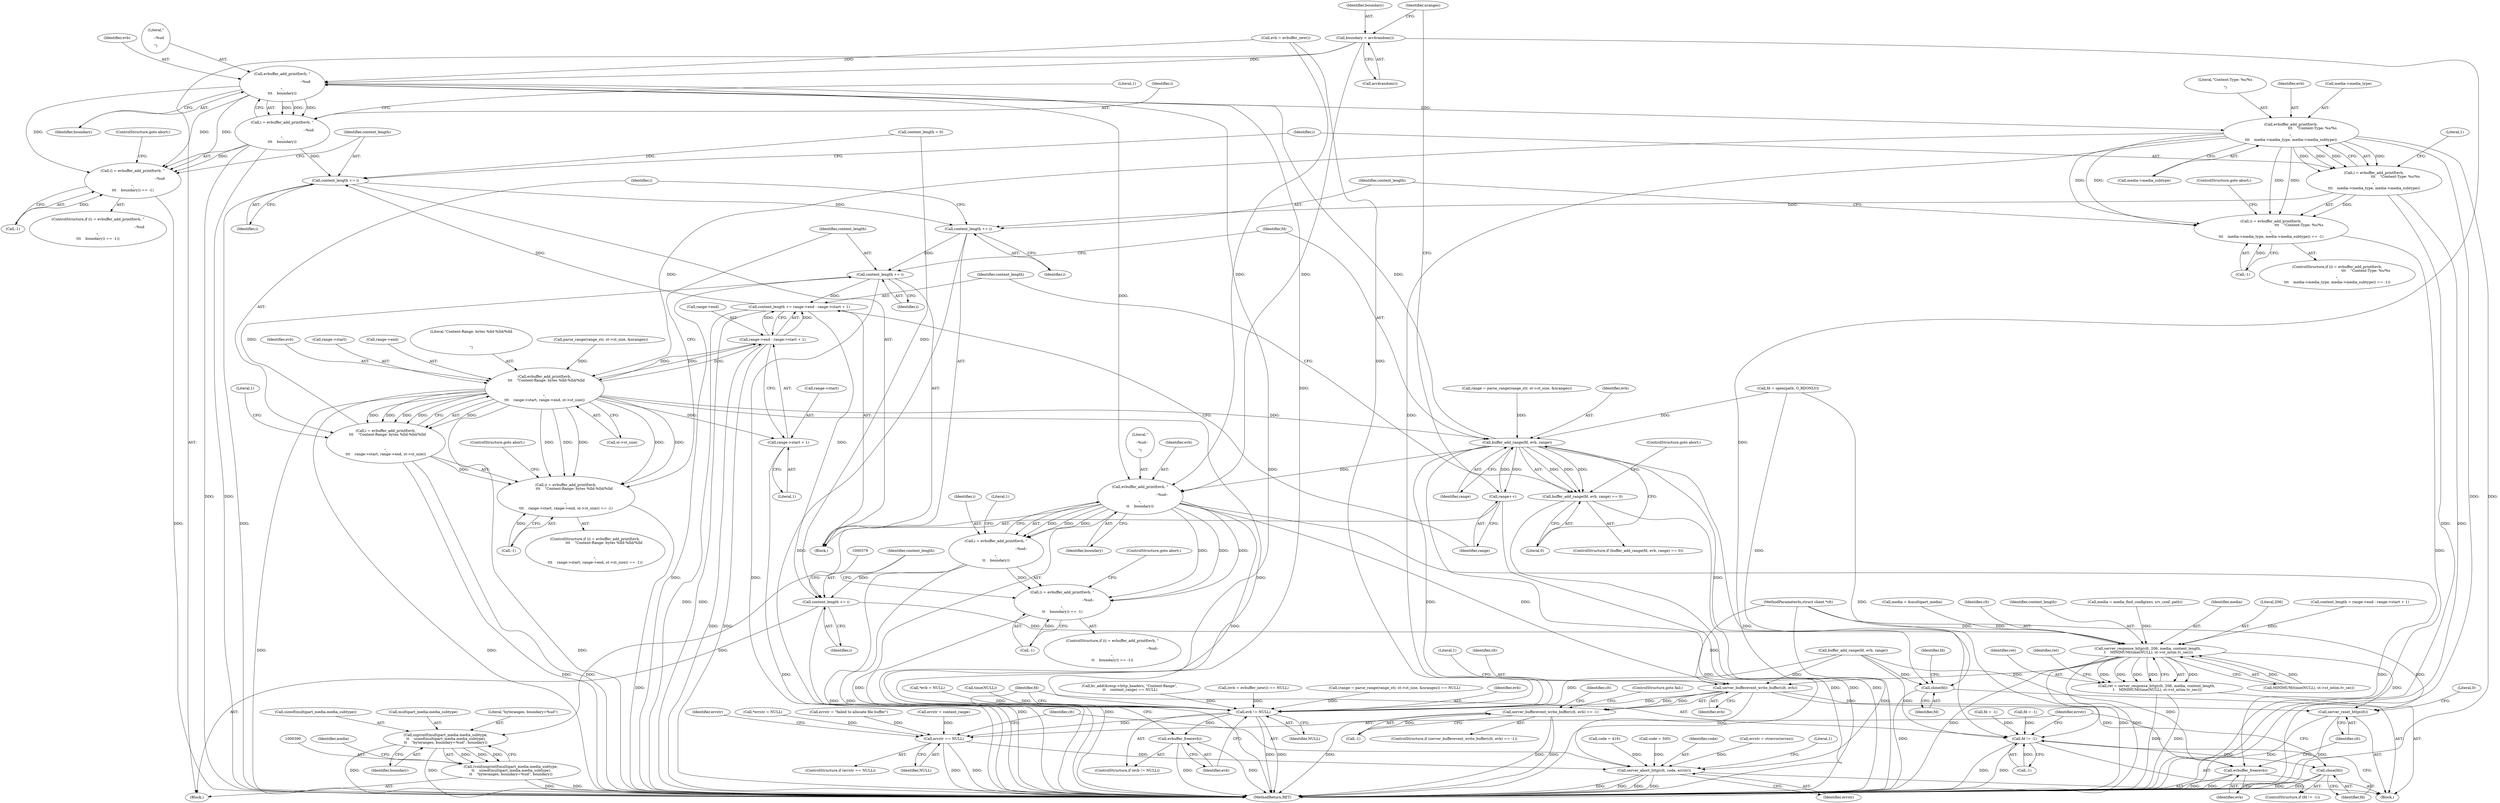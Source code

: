 digraph "1_src_142cfc82b932bc211218fbd7bdda8c7ce83f19df_1@API" {
"1000281" [label="(Call,boundary = arc4random())"];
"1000292" [label="(Call,evbuffer_add_printf(evb, \"\r\n--%ud\r\n\",\n\t\t\t    boundary))"];
"1000289" [label="(Call,(i = evbuffer_add_printf(evb, \"\r\n--%ud\r\n\",\n\t\t\t    boundary)) == -1)"];
"1000290" [label="(Call,i = evbuffer_add_printf(evb, \"\r\n--%ud\r\n\",\n\t\t\t    boundary))"];
"1000299" [label="(Call,content_length += i)"];
"1000318" [label="(Call,content_length += i)"];
"1000340" [label="(Call,content_length += i)"];
"1000351" [label="(Call,content_length += range->end - range->start + 1)"];
"1000375" [label="(Call,content_length += i)"];
"1000413" [label="(Call,server_response_http(clt, 206, media, content_length,\n \t    MINIMUM(time(NULL), st->st_mtim.tv_sec)))"];
"1000411" [label="(Call,ret = server_response_http(clt, 206, media, content_length,\n \t    MINIMUM(time(NULL), st->st_mtim.tv_sec)))"];
"1000437" [label="(Call,server_bufferevent_write_buffer(clt, evb))"];
"1000436" [label="(Call,server_bufferevent_write_buffer(clt, evb) == -1)"];
"1000471" [label="(Call,evbuffer_free(evb))"];
"1000473" [label="(Call,server_reset_http(clt))"];
"1000496" [label="(Call,evb != NULL)"];
"1000499" [label="(Call,evbuffer_free(evb))"];
"1000509" [label="(Call,errstr == NULL)"];
"1000516" [label="(Call,server_abort_http(clt, code, errstr))"];
"1000306" [label="(Call,evbuffer_add_printf(evb,\n\t\t\t    \"Content-Type: %s/%s\r\n\",\n\t\t\t    media->media_type, media->media_subtype))"];
"1000303" [label="(Call,(i = evbuffer_add_printf(evb,\n\t\t\t    \"Content-Type: %s/%s\r\n\",\n\t\t\t    media->media_type, media->media_subtype)) == -1)"];
"1000304" [label="(Call,i = evbuffer_add_printf(evb,\n\t\t\t    \"Content-Type: %s/%s\r\n\",\n\t\t\t    media->media_type, media->media_subtype))"];
"1000325" [label="(Call,evbuffer_add_printf(evb,\n \t\t\t    \"Content-Range: bytes %lld-%lld/%lld\r\n\r\n\",\n\t\t\t    range->start, range->end, st->st_size))"];
"1000322" [label="(Call,(i = evbuffer_add_printf(evb,\n \t\t\t    \"Content-Range: bytes %lld-%lld/%lld\r\n\r\n\",\n\t\t\t    range->start, range->end, st->st_size)) == -1)"];
"1000323" [label="(Call,i = evbuffer_add_printf(evb,\n \t\t\t    \"Content-Range: bytes %lld-%lld/%lld\r\n\r\n\",\n\t\t\t    range->start, range->end, st->st_size))"];
"1000345" [label="(Call,buffer_add_range(fd, evb, range))"];
"1000344" [label="(Call,buffer_add_range(fd, evb, range) == 0)"];
"1000362" [label="(Call,range++)"];
"1000368" [label="(Call,evbuffer_add_printf(evb, \"\r\n--%ud--\r\n\",\n\t\t    boundary))"];
"1000365" [label="(Call,(i = evbuffer_add_printf(evb, \"\r\n--%ud--\r\n\",\n\t\t    boundary)) == -1)"];
"1000366" [label="(Call,i = evbuffer_add_printf(evb, \"\r\n--%ud--\r\n\",\n\t\t    boundary))"];
"1000391" [label="(Call,snprintf(multipart_media.media_subtype,\n \t\t    sizeof(multipart_media.media_subtype),\n\t\t    \"byteranges; boundary=%ud\", boundary))"];
"1000389" [label="(Call,(void)snprintf(multipart_media.media_subtype,\n \t\t    sizeof(multipart_media.media_subtype),\n\t\t    \"byteranges; boundary=%ud\", boundary))"];
"1000405" [label="(Call,close(fd))"];
"1000502" [label="(Call,fd != -1)"];
"1000506" [label="(Call,close(fd))"];
"1000353" [label="(Call,range->end - range->start + 1)"];
"1000357" [label="(Call,range->start + 1)"];
"1000292" [label="(Call,evbuffer_add_printf(evb, \"\r\n--%ud\r\n\",\n\t\t\t    boundary))"];
"1000509" [label="(Call,errstr == NULL)"];
"1000326" [label="(Identifier,evb)"];
"1000445" [label="(Identifier,clt)"];
"1000349" [label="(Literal,0)"];
"1000315" [label="(Call,-1)"];
"1000362" [label="(Call,range++)"];
"1000257" [label="(Call,content_length = range->end - range->start + 1)"];
"1000522" [label="(Literal,1)"];
"1000270" [label="(Call,buffer_add_range(fd, evb, range))"];
"1000373" [label="(Literal,1)"];
"1000301" [label="(Identifier,i)"];
"1000498" [label="(Identifier,NULL)"];
"1000277" [label="(Block,)"];
"1000181" [label="(Call,code = 416)"];
"1000290" [label="(Call,i = evbuffer_add_printf(evb, \"\r\n--%ud\r\n\",\n\t\t\t    boundary))"];
"1000346" [label="(Identifier,fd)"];
"1000441" [label="(Literal,1)"];
"1000511" [label="(Identifier,NULL)"];
"1000402" [label="(Identifier,media)"];
"1000344" [label="(Call,buffer_add_range(fd, evb, range) == 0)"];
"1000304" [label="(Call,i = evbuffer_add_printf(evb,\n\t\t\t    \"Content-Type: %s/%s\r\n\",\n\t\t\t    media->media_type, media->media_subtype))"];
"1000306" [label="(Call,evbuffer_add_printf(evb,\n\t\t\t    \"Content-Type: %s/%s\r\n\",\n\t\t\t    media->media_type, media->media_subtype))"];
"1000510" [label="(Identifier,errstr)"];
"1000170" [label="(Call,range = parse_range(range_str, st->st_size, &nranges))"];
"1000395" [label="(Call,sizeof(multipart_media.media_subtype))"];
"1000328" [label="(Call,range->start)"];
"1000352" [label="(Identifier,content_length)"];
"1000325" [label="(Call,evbuffer_add_printf(evb,\n \t\t\t    \"Content-Range: bytes %lld-%lld/%lld\r\n\r\n\",\n\t\t\t    range->start, range->end, st->st_size))"];
"1000512" [label="(Call,errstr = strerror(errno))"];
"1000503" [label="(Identifier,fd)"];
"1000287" [label="(Block,)"];
"1000321" [label="(ControlStructure,if ((i = evbuffer_add_printf(evb,\n \t\t\t    \"Content-Range: bytes %lld-%lld/%lld\r\n\r\n\",\n\t\t\t    range->start, range->end, st->st_size)) == -1))"];
"1000319" [label="(Identifier,content_length)"];
"1000247" [label="(Call,kv_add(&resp->http_headers, \"Content-Range\",\n \t\t    content_range) == NULL)"];
"1000495" [label="(ControlStructure,if (evb != NULL))"];
"1000401" [label="(Call,media = &multipart_media)"];
"1000473" [label="(Call,server_reset_http(clt))"];
"1000334" [label="(Call,st->st_size)"];
"1000367" [label="(Identifier,i)"];
"1000297" [label="(Literal,1)"];
"1000291" [label="(Identifier,i)"];
"1000513" [label="(Identifier,errstr)"];
"1000331" [label="(Call,range->end)"];
"1000496" [label="(Call,evb != NULL)"];
"1000215" [label="(Call,(evb = evbuffer_new()) == NULL)"];
"1000371" [label="(Identifier,boundary)"];
"1000143" [label="(Call,fd = -1)"];
"1000414" [label="(Identifier,clt)"];
"1000323" [label="(Call,i = evbuffer_add_printf(evb,\n \t\t\t    \"Content-Range: bytes %lld-%lld/%lld\r\n\r\n\",\n\t\t\t    range->start, range->end, st->st_size))"];
"1000340" [label="(Call,content_length += i)"];
"1000406" [label="(Identifier,fd)"];
"1000309" [label="(Call,media->media_type)"];
"1000216" [label="(Call,evb = evbuffer_new())"];
"1000169" [label="(Call,(range = parse_range(range_str, st->st_size, &nranges)) == NULL)"];
"1000308" [label="(Literal,\"Content-Type: %s/%s\r\n\")"];
"1000200" [label="(Call,fd = open(path, O_RDONLY))"];
"1000375" [label="(Call,content_length += i)"];
"1000341" [label="(Identifier,content_length)"];
"1000407" [label="(Call,fd = -1)"];
"1000400" [label="(Identifier,boundary)"];
"1000365" [label="(Call,(i = evbuffer_add_printf(evb, \"\r\n--%ud--\r\n\",\n\t\t    boundary)) == -1)"];
"1000438" [label="(Identifier,clt)"];
"1000288" [label="(ControlStructure,if ((i = evbuffer_add_printf(evb, \"\r\n--%ud\r\n\",\n\t\t\t    boundary)) == -1))"];
"1000343" [label="(ControlStructure,if (buffer_add_range(fd, evb, range) == 0))"];
"1000361" [label="(Literal,1)"];
"1000405" [label="(Call,close(fd))"];
"1000351" [label="(Call,content_length += range->end - range->start + 1)"];
"1000523" [label="(MethodReturn,RET)"];
"1000318" [label="(Call,content_length += i)"];
"1000296" [label="(Call,-1)"];
"1000436" [label="(Call,server_bufferevent_write_buffer(clt, evb) == -1)"];
"1000348" [label="(Identifier,range)"];
"1000497" [label="(Identifier,evb)"];
"1000370" [label="(Literal,\"\r\n--%ud--\r\n\")"];
"1000437" [label="(Call,server_bufferevent_write_buffer(clt, evb))"];
"1000427" [label="(Identifier,ret)"];
"1000345" [label="(Call,buffer_add_range(fd, evb, range))"];
"1000281" [label="(Call,boundary = arc4random())"];
"1000294" [label="(Literal,\"\r\n--%ud\r\n\")"];
"1000372" [label="(Call,-1)"];
"1000517" [label="(Identifier,clt)"];
"1000303" [label="(Call,(i = evbuffer_add_printf(evb,\n\t\t\t    \"Content-Type: %s/%s\r\n\",\n\t\t\t    media->media_type, media->media_subtype)) == -1)"];
"1000111" [label="(Block,)"];
"1000305" [label="(Identifier,i)"];
"1000474" [label="(Identifier,clt)"];
"1000337" [label="(Call,-1)"];
"1000289" [label="(Call,(i = evbuffer_add_printf(evb, \"\r\n--%ud\r\n\",\n\t\t\t    boundary)) == -1)"];
"1000354" [label="(Call,range->end)"];
"1000299" [label="(Call,content_length += i)"];
"1000320" [label="(Identifier,i)"];
"1000376" [label="(Identifier,content_length)"];
"1000300" [label="(Identifier,content_length)"];
"1000153" [label="(Call,*errstr = NULL)"];
"1000107" [label="(MethodParameterIn,struct client *clt)"];
"1000476" [label="(Literal,0)"];
"1000282" [label="(Identifier,boundary)"];
"1000347" [label="(Identifier,evb)"];
"1000338" [label="(Literal,1)"];
"1000507" [label="(Identifier,fd)"];
"1000358" [label="(Call,range->start)"];
"1000283" [label="(Call,arc4random())"];
"1000368" [label="(Call,evbuffer_add_printf(evb, \"\r\n--%ud--\r\n\",\n\t\t    boundary))"];
"1000134" [label="(Call,*evb = NULL)"];
"1000408" [label="(Identifier,fd)"];
"1000516" [label="(Call,server_abort_http(clt, code, errstr))"];
"1000417" [label="(Identifier,content_length)"];
"1000317" [label="(ControlStructure,goto abort;)"];
"1000208" [label="(Call,media = media_find_config(env, srv_conf, path))"];
"1000389" [label="(Call,(void)snprintf(multipart_media.media_subtype,\n \t\t    sizeof(multipart_media.media_subtype),\n\t\t    \"byteranges; boundary=%ud\", boundary))"];
"1000342" [label="(Identifier,i)"];
"1000519" [label="(Identifier,errstr)"];
"1000324" [label="(Identifier,i)"];
"1000392" [label="(Call,multipart_media.media_subtype)"];
"1000369" [label="(Identifier,evb)"];
"1000364" [label="(ControlStructure,if ((i = evbuffer_add_printf(evb, \"\r\n--%ud--\r\n\",\n\t\t    boundary)) == -1))"];
"1000278" [label="(Call,content_length = 0)"];
"1000439" [label="(Identifier,evb)"];
"1000139" [label="(Call,code = 500)"];
"1000327" [label="(Literal,\"Content-Range: bytes %lld-%lld/%lld\r\n\r\n\")"];
"1000307" [label="(Identifier,evb)"];
"1000413" [label="(Call,server_response_http(clt, 206, media, content_length,\n \t    MINIMUM(time(NULL), st->st_mtim.tv_sec)))"];
"1000374" [label="(ControlStructure,goto abort;)"];
"1000316" [label="(Literal,1)"];
"1000500" [label="(Identifier,evb)"];
"1000221" [label="(Call,errstr = \"failed to allocate file buffer\")"];
"1000411" [label="(Call,ret = server_response_http(clt, 206, media, content_length,\n \t    MINIMUM(time(NULL), st->st_mtim.tv_sec)))"];
"1000194" [label="(Call,errstr = content_range)"];
"1000416" [label="(Identifier,media)"];
"1000518" [label="(Identifier,code)"];
"1000295" [label="(Identifier,boundary)"];
"1000499" [label="(Call,evbuffer_free(evb))"];
"1000502" [label="(Call,fd != -1)"];
"1000286" [label="(Identifier,nranges)"];
"1000504" [label="(Call,-1)"];
"1000471" [label="(Call,evbuffer_free(evb))"];
"1000353" [label="(Call,range->end - range->start + 1)"];
"1000418" [label="(Call,MINIMUM(time(NULL), st->st_mtim.tv_sec))"];
"1000298" [label="(ControlStructure,goto abort;)"];
"1000312" [label="(Call,media->media_subtype)"];
"1000391" [label="(Call,snprintf(multipart_media.media_subtype,\n \t\t    sizeof(multipart_media.media_subtype),\n\t\t    \"byteranges; boundary=%ud\", boundary))"];
"1000501" [label="(ControlStructure,if (fd != -1))"];
"1000419" [label="(Call,time(NULL))"];
"1000472" [label="(Identifier,evb)"];
"1000508" [label="(ControlStructure,if (errstr == NULL))"];
"1000506" [label="(Call,close(fd))"];
"1000293" [label="(Identifier,evb)"];
"1000377" [label="(Identifier,i)"];
"1000322" [label="(Call,(i = evbuffer_add_printf(evb,\n \t\t\t    \"Content-Range: bytes %lld-%lld/%lld\r\n\r\n\",\n\t\t\t    range->start, range->end, st->st_size)) == -1)"];
"1000350" [label="(ControlStructure,goto abort;)"];
"1000399" [label="(Literal,\"byteranges; boundary=%ud\")"];
"1000412" [label="(Identifier,ret)"];
"1000440" [label="(Call,-1)"];
"1000357" [label="(Call,range->start + 1)"];
"1000339" [label="(ControlStructure,goto abort;)"];
"1000415" [label="(Literal,206)"];
"1000442" [label="(ControlStructure,goto fail;)"];
"1000172" [label="(Call,parse_range(range_str, st->st_size, &nranges))"];
"1000363" [label="(Identifier,range)"];
"1000435" [label="(ControlStructure,if (server_bufferevent_write_buffer(clt, evb) == -1))"];
"1000302" [label="(ControlStructure,if ((i = evbuffer_add_printf(evb,\n\t\t\t    \"Content-Type: %s/%s\r\n\",\n\t\t\t    media->media_type, media->media_subtype)) == -1))"];
"1000366" [label="(Call,i = evbuffer_add_printf(evb, \"\r\n--%ud--\r\n\",\n\t\t    boundary))"];
"1000281" -> "1000277"  [label="AST: "];
"1000281" -> "1000283"  [label="CFG: "];
"1000282" -> "1000281"  [label="AST: "];
"1000283" -> "1000281"  [label="AST: "];
"1000286" -> "1000281"  [label="CFG: "];
"1000281" -> "1000523"  [label="DDG: "];
"1000281" -> "1000292"  [label="DDG: "];
"1000281" -> "1000368"  [label="DDG: "];
"1000292" -> "1000290"  [label="AST: "];
"1000292" -> "1000295"  [label="CFG: "];
"1000293" -> "1000292"  [label="AST: "];
"1000294" -> "1000292"  [label="AST: "];
"1000295" -> "1000292"  [label="AST: "];
"1000290" -> "1000292"  [label="CFG: "];
"1000292" -> "1000523"  [label="DDG: "];
"1000292" -> "1000289"  [label="DDG: "];
"1000292" -> "1000289"  [label="DDG: "];
"1000292" -> "1000289"  [label="DDG: "];
"1000292" -> "1000290"  [label="DDG: "];
"1000292" -> "1000290"  [label="DDG: "];
"1000292" -> "1000290"  [label="DDG: "];
"1000216" -> "1000292"  [label="DDG: "];
"1000345" -> "1000292"  [label="DDG: "];
"1000292" -> "1000306"  [label="DDG: "];
"1000292" -> "1000368"  [label="DDG: "];
"1000292" -> "1000496"  [label="DDG: "];
"1000289" -> "1000288"  [label="AST: "];
"1000289" -> "1000296"  [label="CFG: "];
"1000290" -> "1000289"  [label="AST: "];
"1000296" -> "1000289"  [label="AST: "];
"1000298" -> "1000289"  [label="CFG: "];
"1000300" -> "1000289"  [label="CFG: "];
"1000289" -> "1000523"  [label="DDG: "];
"1000290" -> "1000289"  [label="DDG: "];
"1000296" -> "1000289"  [label="DDG: "];
"1000291" -> "1000290"  [label="AST: "];
"1000297" -> "1000290"  [label="CFG: "];
"1000290" -> "1000523"  [label="DDG: "];
"1000290" -> "1000523"  [label="DDG: "];
"1000290" -> "1000299"  [label="DDG: "];
"1000299" -> "1000287"  [label="AST: "];
"1000299" -> "1000301"  [label="CFG: "];
"1000300" -> "1000299"  [label="AST: "];
"1000301" -> "1000299"  [label="AST: "];
"1000305" -> "1000299"  [label="CFG: "];
"1000299" -> "1000523"  [label="DDG: "];
"1000351" -> "1000299"  [label="DDG: "];
"1000278" -> "1000299"  [label="DDG: "];
"1000299" -> "1000318"  [label="DDG: "];
"1000318" -> "1000287"  [label="AST: "];
"1000318" -> "1000320"  [label="CFG: "];
"1000319" -> "1000318"  [label="AST: "];
"1000320" -> "1000318"  [label="AST: "];
"1000324" -> "1000318"  [label="CFG: "];
"1000318" -> "1000523"  [label="DDG: "];
"1000304" -> "1000318"  [label="DDG: "];
"1000318" -> "1000340"  [label="DDG: "];
"1000340" -> "1000287"  [label="AST: "];
"1000340" -> "1000342"  [label="CFG: "];
"1000341" -> "1000340"  [label="AST: "];
"1000342" -> "1000340"  [label="AST: "];
"1000346" -> "1000340"  [label="CFG: "];
"1000340" -> "1000523"  [label="DDG: "];
"1000340" -> "1000523"  [label="DDG: "];
"1000323" -> "1000340"  [label="DDG: "];
"1000340" -> "1000351"  [label="DDG: "];
"1000351" -> "1000287"  [label="AST: "];
"1000351" -> "1000353"  [label="CFG: "];
"1000352" -> "1000351"  [label="AST: "];
"1000353" -> "1000351"  [label="AST: "];
"1000363" -> "1000351"  [label="CFG: "];
"1000351" -> "1000523"  [label="DDG: "];
"1000351" -> "1000523"  [label="DDG: "];
"1000353" -> "1000351"  [label="DDG: "];
"1000353" -> "1000351"  [label="DDG: "];
"1000351" -> "1000375"  [label="DDG: "];
"1000375" -> "1000277"  [label="AST: "];
"1000375" -> "1000377"  [label="CFG: "];
"1000376" -> "1000375"  [label="AST: "];
"1000377" -> "1000375"  [label="AST: "];
"1000379" -> "1000375"  [label="CFG: "];
"1000375" -> "1000523"  [label="DDG: "];
"1000366" -> "1000375"  [label="DDG: "];
"1000278" -> "1000375"  [label="DDG: "];
"1000375" -> "1000413"  [label="DDG: "];
"1000413" -> "1000411"  [label="AST: "];
"1000413" -> "1000418"  [label="CFG: "];
"1000414" -> "1000413"  [label="AST: "];
"1000415" -> "1000413"  [label="AST: "];
"1000416" -> "1000413"  [label="AST: "];
"1000417" -> "1000413"  [label="AST: "];
"1000418" -> "1000413"  [label="AST: "];
"1000411" -> "1000413"  [label="CFG: "];
"1000413" -> "1000523"  [label="DDG: "];
"1000413" -> "1000523"  [label="DDG: "];
"1000413" -> "1000523"  [label="DDG: "];
"1000413" -> "1000411"  [label="DDG: "];
"1000413" -> "1000411"  [label="DDG: "];
"1000413" -> "1000411"  [label="DDG: "];
"1000413" -> "1000411"  [label="DDG: "];
"1000413" -> "1000411"  [label="DDG: "];
"1000107" -> "1000413"  [label="DDG: "];
"1000208" -> "1000413"  [label="DDG: "];
"1000401" -> "1000413"  [label="DDG: "];
"1000257" -> "1000413"  [label="DDG: "];
"1000418" -> "1000413"  [label="DDG: "];
"1000418" -> "1000413"  [label="DDG: "];
"1000413" -> "1000437"  [label="DDG: "];
"1000413" -> "1000473"  [label="DDG: "];
"1000411" -> "1000111"  [label="AST: "];
"1000412" -> "1000411"  [label="AST: "];
"1000427" -> "1000411"  [label="CFG: "];
"1000411" -> "1000523"  [label="DDG: "];
"1000411" -> "1000523"  [label="DDG: "];
"1000437" -> "1000436"  [label="AST: "];
"1000437" -> "1000439"  [label="CFG: "];
"1000438" -> "1000437"  [label="AST: "];
"1000439" -> "1000437"  [label="AST: "];
"1000441" -> "1000437"  [label="CFG: "];
"1000437" -> "1000436"  [label="DDG: "];
"1000437" -> "1000436"  [label="DDG: "];
"1000107" -> "1000437"  [label="DDG: "];
"1000368" -> "1000437"  [label="DDG: "];
"1000270" -> "1000437"  [label="DDG: "];
"1000437" -> "1000471"  [label="DDG: "];
"1000437" -> "1000473"  [label="DDG: "];
"1000437" -> "1000496"  [label="DDG: "];
"1000437" -> "1000516"  [label="DDG: "];
"1000436" -> "1000435"  [label="AST: "];
"1000436" -> "1000440"  [label="CFG: "];
"1000440" -> "1000436"  [label="AST: "];
"1000442" -> "1000436"  [label="CFG: "];
"1000445" -> "1000436"  [label="CFG: "];
"1000436" -> "1000523"  [label="DDG: "];
"1000436" -> "1000523"  [label="DDG: "];
"1000436" -> "1000523"  [label="DDG: "];
"1000440" -> "1000436"  [label="DDG: "];
"1000471" -> "1000111"  [label="AST: "];
"1000471" -> "1000472"  [label="CFG: "];
"1000472" -> "1000471"  [label="AST: "];
"1000474" -> "1000471"  [label="CFG: "];
"1000471" -> "1000523"  [label="DDG: "];
"1000471" -> "1000523"  [label="DDG: "];
"1000368" -> "1000471"  [label="DDG: "];
"1000270" -> "1000471"  [label="DDG: "];
"1000473" -> "1000111"  [label="AST: "];
"1000473" -> "1000474"  [label="CFG: "];
"1000474" -> "1000473"  [label="AST: "];
"1000476" -> "1000473"  [label="CFG: "];
"1000473" -> "1000523"  [label="DDG: "];
"1000473" -> "1000523"  [label="DDG: "];
"1000107" -> "1000473"  [label="DDG: "];
"1000496" -> "1000495"  [label="AST: "];
"1000496" -> "1000498"  [label="CFG: "];
"1000497" -> "1000496"  [label="AST: "];
"1000498" -> "1000496"  [label="AST: "];
"1000500" -> "1000496"  [label="CFG: "];
"1000503" -> "1000496"  [label="CFG: "];
"1000496" -> "1000523"  [label="DDG: "];
"1000496" -> "1000523"  [label="DDG: "];
"1000216" -> "1000496"  [label="DDG: "];
"1000306" -> "1000496"  [label="DDG: "];
"1000345" -> "1000496"  [label="DDG: "];
"1000134" -> "1000496"  [label="DDG: "];
"1000270" -> "1000496"  [label="DDG: "];
"1000325" -> "1000496"  [label="DDG: "];
"1000368" -> "1000496"  [label="DDG: "];
"1000215" -> "1000496"  [label="DDG: "];
"1000169" -> "1000496"  [label="DDG: "];
"1000247" -> "1000496"  [label="DDG: "];
"1000419" -> "1000496"  [label="DDG: "];
"1000496" -> "1000499"  [label="DDG: "];
"1000496" -> "1000509"  [label="DDG: "];
"1000499" -> "1000495"  [label="AST: "];
"1000499" -> "1000500"  [label="CFG: "];
"1000500" -> "1000499"  [label="AST: "];
"1000503" -> "1000499"  [label="CFG: "];
"1000499" -> "1000523"  [label="DDG: "];
"1000499" -> "1000523"  [label="DDG: "];
"1000509" -> "1000508"  [label="AST: "];
"1000509" -> "1000511"  [label="CFG: "];
"1000510" -> "1000509"  [label="AST: "];
"1000511" -> "1000509"  [label="AST: "];
"1000513" -> "1000509"  [label="CFG: "];
"1000517" -> "1000509"  [label="CFG: "];
"1000509" -> "1000523"  [label="DDG: "];
"1000509" -> "1000523"  [label="DDG: "];
"1000194" -> "1000509"  [label="DDG: "];
"1000221" -> "1000509"  [label="DDG: "];
"1000153" -> "1000509"  [label="DDG: "];
"1000509" -> "1000516"  [label="DDG: "];
"1000516" -> "1000111"  [label="AST: "];
"1000516" -> "1000519"  [label="CFG: "];
"1000517" -> "1000516"  [label="AST: "];
"1000518" -> "1000516"  [label="AST: "];
"1000519" -> "1000516"  [label="AST: "];
"1000522" -> "1000516"  [label="CFG: "];
"1000516" -> "1000523"  [label="DDG: "];
"1000516" -> "1000523"  [label="DDG: "];
"1000516" -> "1000523"  [label="DDG: "];
"1000516" -> "1000523"  [label="DDG: "];
"1000107" -> "1000516"  [label="DDG: "];
"1000181" -> "1000516"  [label="DDG: "];
"1000139" -> "1000516"  [label="DDG: "];
"1000512" -> "1000516"  [label="DDG: "];
"1000306" -> "1000304"  [label="AST: "];
"1000306" -> "1000312"  [label="CFG: "];
"1000307" -> "1000306"  [label="AST: "];
"1000308" -> "1000306"  [label="AST: "];
"1000309" -> "1000306"  [label="AST: "];
"1000312" -> "1000306"  [label="AST: "];
"1000304" -> "1000306"  [label="CFG: "];
"1000306" -> "1000523"  [label="DDG: "];
"1000306" -> "1000523"  [label="DDG: "];
"1000306" -> "1000303"  [label="DDG: "];
"1000306" -> "1000303"  [label="DDG: "];
"1000306" -> "1000303"  [label="DDG: "];
"1000306" -> "1000303"  [label="DDG: "];
"1000306" -> "1000304"  [label="DDG: "];
"1000306" -> "1000304"  [label="DDG: "];
"1000306" -> "1000304"  [label="DDG: "];
"1000306" -> "1000304"  [label="DDG: "];
"1000306" -> "1000325"  [label="DDG: "];
"1000303" -> "1000302"  [label="AST: "];
"1000303" -> "1000315"  [label="CFG: "];
"1000304" -> "1000303"  [label="AST: "];
"1000315" -> "1000303"  [label="AST: "];
"1000317" -> "1000303"  [label="CFG: "];
"1000319" -> "1000303"  [label="CFG: "];
"1000303" -> "1000523"  [label="DDG: "];
"1000304" -> "1000303"  [label="DDG: "];
"1000315" -> "1000303"  [label="DDG: "];
"1000305" -> "1000304"  [label="AST: "];
"1000316" -> "1000304"  [label="CFG: "];
"1000304" -> "1000523"  [label="DDG: "];
"1000304" -> "1000523"  [label="DDG: "];
"1000325" -> "1000323"  [label="AST: "];
"1000325" -> "1000334"  [label="CFG: "];
"1000326" -> "1000325"  [label="AST: "];
"1000327" -> "1000325"  [label="AST: "];
"1000328" -> "1000325"  [label="AST: "];
"1000331" -> "1000325"  [label="AST: "];
"1000334" -> "1000325"  [label="AST: "];
"1000323" -> "1000325"  [label="CFG: "];
"1000325" -> "1000523"  [label="DDG: "];
"1000325" -> "1000523"  [label="DDG: "];
"1000325" -> "1000523"  [label="DDG: "];
"1000325" -> "1000322"  [label="DDG: "];
"1000325" -> "1000322"  [label="DDG: "];
"1000325" -> "1000322"  [label="DDG: "];
"1000325" -> "1000322"  [label="DDG: "];
"1000325" -> "1000322"  [label="DDG: "];
"1000325" -> "1000323"  [label="DDG: "];
"1000325" -> "1000323"  [label="DDG: "];
"1000325" -> "1000323"  [label="DDG: "];
"1000325" -> "1000323"  [label="DDG: "];
"1000325" -> "1000323"  [label="DDG: "];
"1000353" -> "1000325"  [label="DDG: "];
"1000172" -> "1000325"  [label="DDG: "];
"1000325" -> "1000345"  [label="DDG: "];
"1000325" -> "1000353"  [label="DDG: "];
"1000325" -> "1000353"  [label="DDG: "];
"1000325" -> "1000357"  [label="DDG: "];
"1000322" -> "1000321"  [label="AST: "];
"1000322" -> "1000337"  [label="CFG: "];
"1000323" -> "1000322"  [label="AST: "];
"1000337" -> "1000322"  [label="AST: "];
"1000339" -> "1000322"  [label="CFG: "];
"1000341" -> "1000322"  [label="CFG: "];
"1000322" -> "1000523"  [label="DDG: "];
"1000323" -> "1000322"  [label="DDG: "];
"1000337" -> "1000322"  [label="DDG: "];
"1000324" -> "1000323"  [label="AST: "];
"1000338" -> "1000323"  [label="CFG: "];
"1000323" -> "1000523"  [label="DDG: "];
"1000323" -> "1000523"  [label="DDG: "];
"1000345" -> "1000344"  [label="AST: "];
"1000345" -> "1000348"  [label="CFG: "];
"1000346" -> "1000345"  [label="AST: "];
"1000347" -> "1000345"  [label="AST: "];
"1000348" -> "1000345"  [label="AST: "];
"1000349" -> "1000345"  [label="CFG: "];
"1000345" -> "1000523"  [label="DDG: "];
"1000345" -> "1000344"  [label="DDG: "];
"1000345" -> "1000344"  [label="DDG: "];
"1000345" -> "1000344"  [label="DDG: "];
"1000200" -> "1000345"  [label="DDG: "];
"1000170" -> "1000345"  [label="DDG: "];
"1000362" -> "1000345"  [label="DDG: "];
"1000345" -> "1000362"  [label="DDG: "];
"1000345" -> "1000368"  [label="DDG: "];
"1000345" -> "1000405"  [label="DDG: "];
"1000345" -> "1000502"  [label="DDG: "];
"1000344" -> "1000343"  [label="AST: "];
"1000344" -> "1000349"  [label="CFG: "];
"1000349" -> "1000344"  [label="AST: "];
"1000350" -> "1000344"  [label="CFG: "];
"1000352" -> "1000344"  [label="CFG: "];
"1000344" -> "1000523"  [label="DDG: "];
"1000344" -> "1000523"  [label="DDG: "];
"1000362" -> "1000287"  [label="AST: "];
"1000362" -> "1000363"  [label="CFG: "];
"1000363" -> "1000362"  [label="AST: "];
"1000286" -> "1000362"  [label="CFG: "];
"1000362" -> "1000523"  [label="DDG: "];
"1000368" -> "1000366"  [label="AST: "];
"1000368" -> "1000371"  [label="CFG: "];
"1000369" -> "1000368"  [label="AST: "];
"1000370" -> "1000368"  [label="AST: "];
"1000371" -> "1000368"  [label="AST: "];
"1000366" -> "1000368"  [label="CFG: "];
"1000368" -> "1000523"  [label="DDG: "];
"1000368" -> "1000365"  [label="DDG: "];
"1000368" -> "1000365"  [label="DDG: "];
"1000368" -> "1000365"  [label="DDG: "];
"1000368" -> "1000366"  [label="DDG: "];
"1000368" -> "1000366"  [label="DDG: "];
"1000368" -> "1000366"  [label="DDG: "];
"1000216" -> "1000368"  [label="DDG: "];
"1000368" -> "1000391"  [label="DDG: "];
"1000365" -> "1000364"  [label="AST: "];
"1000365" -> "1000372"  [label="CFG: "];
"1000366" -> "1000365"  [label="AST: "];
"1000372" -> "1000365"  [label="AST: "];
"1000374" -> "1000365"  [label="CFG: "];
"1000376" -> "1000365"  [label="CFG: "];
"1000365" -> "1000523"  [label="DDG: "];
"1000366" -> "1000365"  [label="DDG: "];
"1000372" -> "1000365"  [label="DDG: "];
"1000367" -> "1000366"  [label="AST: "];
"1000373" -> "1000366"  [label="CFG: "];
"1000366" -> "1000523"  [label="DDG: "];
"1000366" -> "1000523"  [label="DDG: "];
"1000391" -> "1000389"  [label="AST: "];
"1000391" -> "1000400"  [label="CFG: "];
"1000392" -> "1000391"  [label="AST: "];
"1000395" -> "1000391"  [label="AST: "];
"1000399" -> "1000391"  [label="AST: "];
"1000400" -> "1000391"  [label="AST: "];
"1000389" -> "1000391"  [label="CFG: "];
"1000391" -> "1000523"  [label="DDG: "];
"1000391" -> "1000523"  [label="DDG: "];
"1000391" -> "1000389"  [label="DDG: "];
"1000391" -> "1000389"  [label="DDG: "];
"1000391" -> "1000389"  [label="DDG: "];
"1000389" -> "1000277"  [label="AST: "];
"1000390" -> "1000389"  [label="AST: "];
"1000402" -> "1000389"  [label="CFG: "];
"1000389" -> "1000523"  [label="DDG: "];
"1000389" -> "1000523"  [label="DDG: "];
"1000405" -> "1000111"  [label="AST: "];
"1000405" -> "1000406"  [label="CFG: "];
"1000406" -> "1000405"  [label="AST: "];
"1000408" -> "1000405"  [label="CFG: "];
"1000405" -> "1000523"  [label="DDG: "];
"1000200" -> "1000405"  [label="DDG: "];
"1000270" -> "1000405"  [label="DDG: "];
"1000502" -> "1000501"  [label="AST: "];
"1000502" -> "1000504"  [label="CFG: "];
"1000503" -> "1000502"  [label="AST: "];
"1000504" -> "1000502"  [label="AST: "];
"1000507" -> "1000502"  [label="CFG: "];
"1000510" -> "1000502"  [label="CFG: "];
"1000502" -> "1000523"  [label="DDG: "];
"1000502" -> "1000523"  [label="DDG: "];
"1000200" -> "1000502"  [label="DDG: "];
"1000407" -> "1000502"  [label="DDG: "];
"1000143" -> "1000502"  [label="DDG: "];
"1000270" -> "1000502"  [label="DDG: "];
"1000504" -> "1000502"  [label="DDG: "];
"1000502" -> "1000506"  [label="DDG: "];
"1000506" -> "1000501"  [label="AST: "];
"1000506" -> "1000507"  [label="CFG: "];
"1000507" -> "1000506"  [label="AST: "];
"1000510" -> "1000506"  [label="CFG: "];
"1000506" -> "1000523"  [label="DDG: "];
"1000506" -> "1000523"  [label="DDG: "];
"1000353" -> "1000357"  [label="CFG: "];
"1000354" -> "1000353"  [label="AST: "];
"1000357" -> "1000353"  [label="AST: "];
"1000353" -> "1000523"  [label="DDG: "];
"1000353" -> "1000523"  [label="DDG: "];
"1000357" -> "1000361"  [label="CFG: "];
"1000358" -> "1000357"  [label="AST: "];
"1000361" -> "1000357"  [label="AST: "];
"1000357" -> "1000523"  [label="DDG: "];
}
